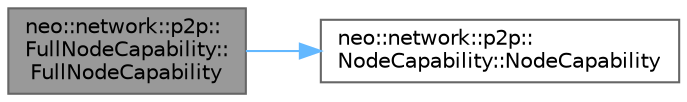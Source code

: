 digraph "neo::network::p2p::FullNodeCapability::FullNodeCapability"
{
 // LATEX_PDF_SIZE
  bgcolor="transparent";
  edge [fontname=Helvetica,fontsize=10,labelfontname=Helvetica,labelfontsize=10];
  node [fontname=Helvetica,fontsize=10,shape=box,height=0.2,width=0.4];
  rankdir="LR";
  Node1 [id="Node000001",label="neo::network::p2p::\lFullNodeCapability::\lFullNodeCapability",height=0.2,width=0.4,color="gray40", fillcolor="grey60", style="filled", fontcolor="black",tooltip="Constructs a FullNodeCapability with the specified start height."];
  Node1 -> Node2 [id="edge1_Node000001_Node000002",color="steelblue1",style="solid",tooltip=" "];
  Node2 [id="Node000002",label="neo::network::p2p::\lNodeCapability::NodeCapability",height=0.2,width=0.4,color="grey40", fillcolor="white", style="filled",URL="$classneo_1_1network_1_1p2p_1_1_node_capability.html#a7c3901db0bb84cf1a617a509dabf4834",tooltip="Constructs an empty NodeCapability."];
}
